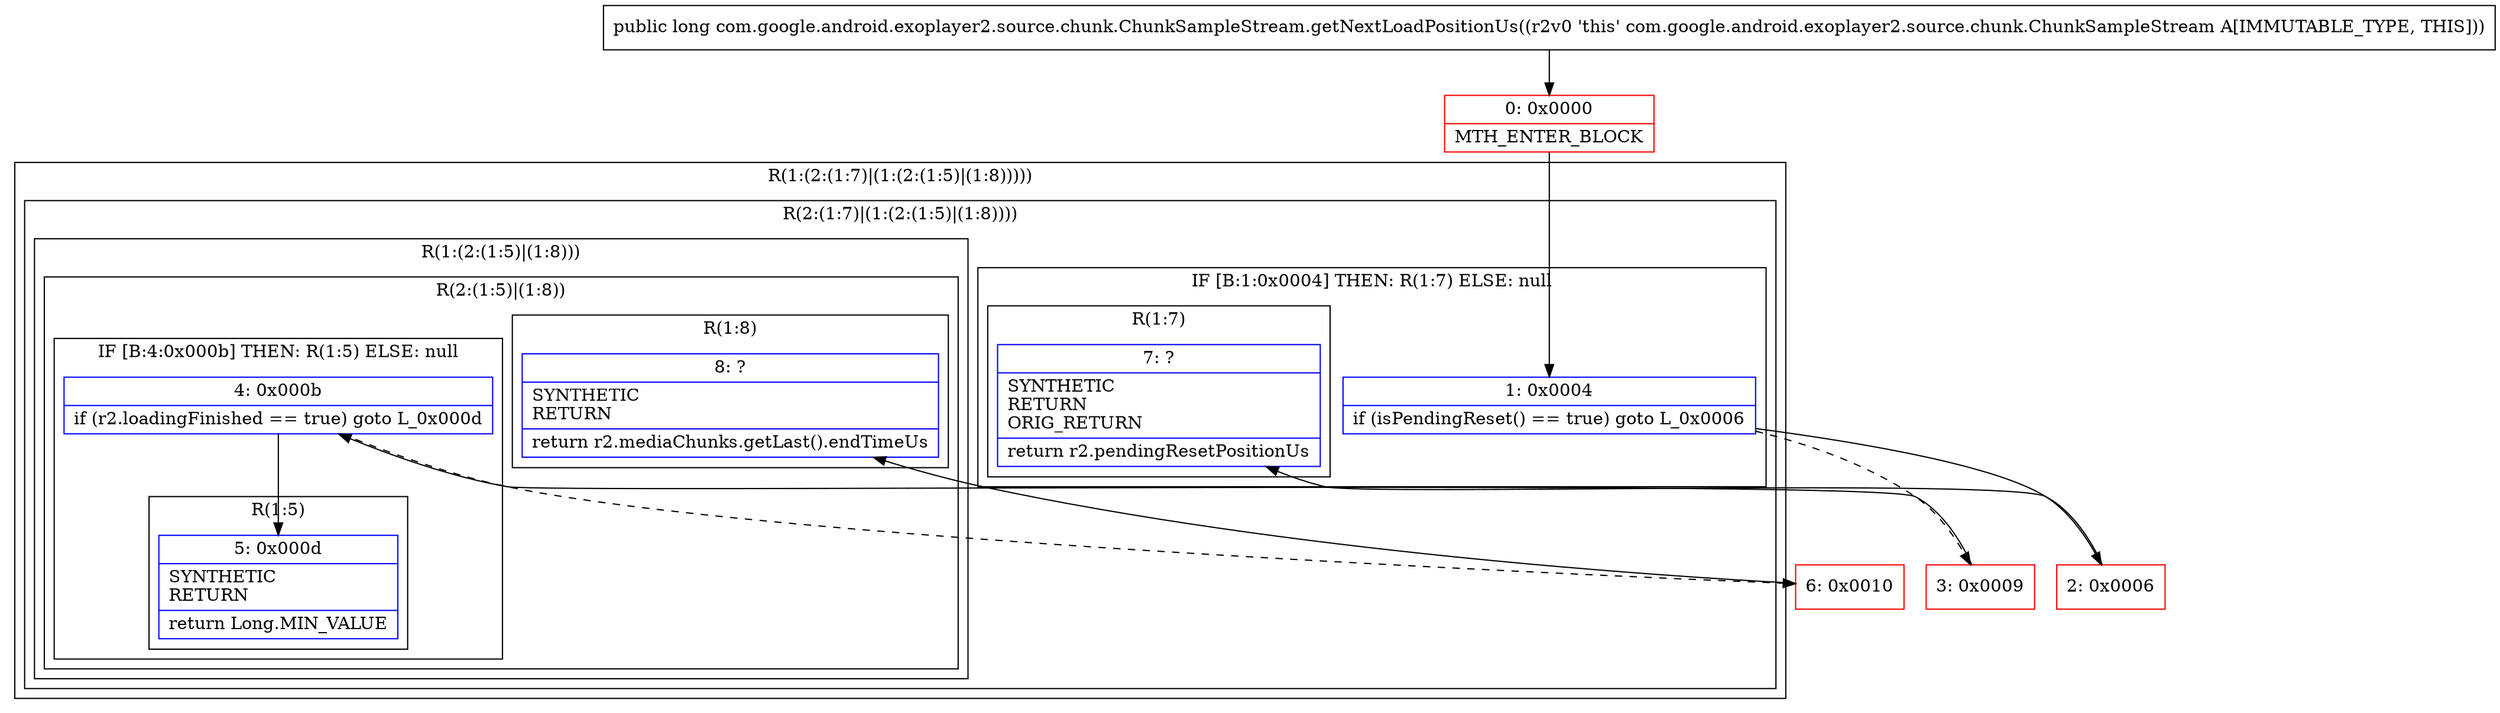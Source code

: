 digraph "CFG forcom.google.android.exoplayer2.source.chunk.ChunkSampleStream.getNextLoadPositionUs()J" {
subgraph cluster_Region_2089749784 {
label = "R(1:(2:(1:7)|(1:(2:(1:5)|(1:8)))))";
node [shape=record,color=blue];
subgraph cluster_Region_1126681745 {
label = "R(2:(1:7)|(1:(2:(1:5)|(1:8))))";
node [shape=record,color=blue];
subgraph cluster_IfRegion_639288809 {
label = "IF [B:1:0x0004] THEN: R(1:7) ELSE: null";
node [shape=record,color=blue];
Node_1 [shape=record,label="{1\:\ 0x0004|if (isPendingReset() == true) goto L_0x0006\l}"];
subgraph cluster_Region_575353904 {
label = "R(1:7)";
node [shape=record,color=blue];
Node_7 [shape=record,label="{7\:\ ?|SYNTHETIC\lRETURN\lORIG_RETURN\l|return r2.pendingResetPositionUs\l}"];
}
}
subgraph cluster_Region_640162476 {
label = "R(1:(2:(1:5)|(1:8)))";
node [shape=record,color=blue];
subgraph cluster_Region_1528170940 {
label = "R(2:(1:5)|(1:8))";
node [shape=record,color=blue];
subgraph cluster_IfRegion_726903482 {
label = "IF [B:4:0x000b] THEN: R(1:5) ELSE: null";
node [shape=record,color=blue];
Node_4 [shape=record,label="{4\:\ 0x000b|if (r2.loadingFinished == true) goto L_0x000d\l}"];
subgraph cluster_Region_1354948948 {
label = "R(1:5)";
node [shape=record,color=blue];
Node_5 [shape=record,label="{5\:\ 0x000d|SYNTHETIC\lRETURN\l|return Long.MIN_VALUE\l}"];
}
}
subgraph cluster_Region_920222874 {
label = "R(1:8)";
node [shape=record,color=blue];
Node_8 [shape=record,label="{8\:\ ?|SYNTHETIC\lRETURN\l|return r2.mediaChunks.getLast().endTimeUs\l}"];
}
}
}
}
}
Node_0 [shape=record,color=red,label="{0\:\ 0x0000|MTH_ENTER_BLOCK\l}"];
Node_2 [shape=record,color=red,label="{2\:\ 0x0006}"];
Node_3 [shape=record,color=red,label="{3\:\ 0x0009}"];
Node_6 [shape=record,color=red,label="{6\:\ 0x0010}"];
MethodNode[shape=record,label="{public long com.google.android.exoplayer2.source.chunk.ChunkSampleStream.getNextLoadPositionUs((r2v0 'this' com.google.android.exoplayer2.source.chunk.ChunkSampleStream A[IMMUTABLE_TYPE, THIS])) }"];
MethodNode -> Node_0;
Node_1 -> Node_2;
Node_1 -> Node_3[style=dashed];
Node_4 -> Node_5;
Node_4 -> Node_6[style=dashed];
Node_0 -> Node_1;
Node_2 -> Node_7;
Node_3 -> Node_4;
Node_6 -> Node_8;
}

